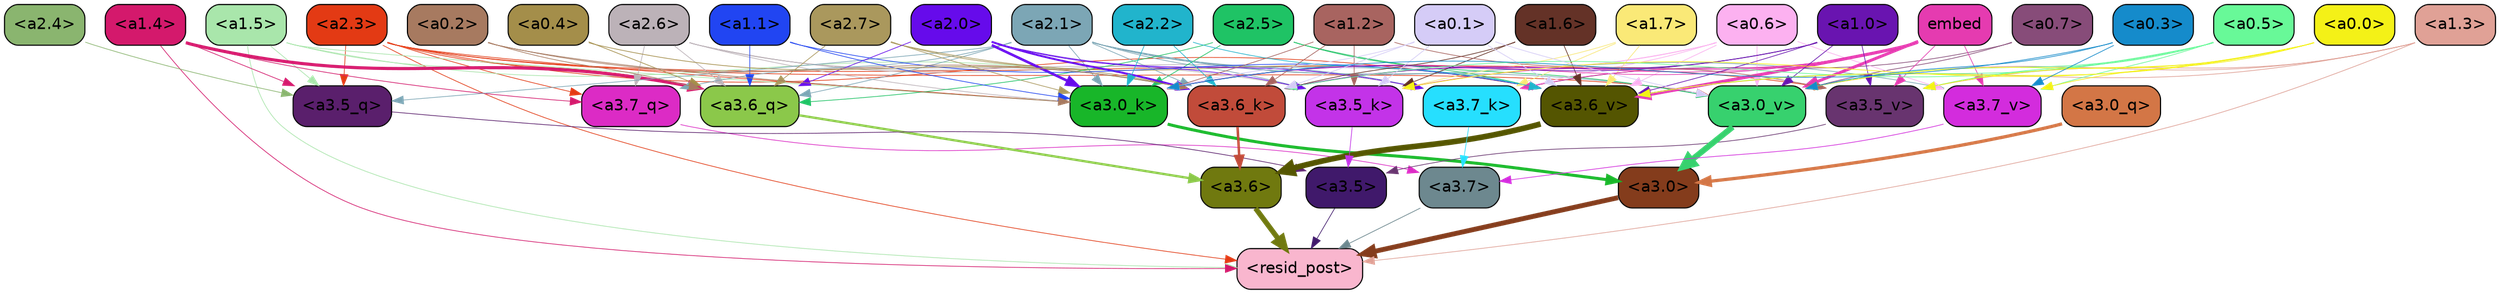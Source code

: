 strict digraph "" {
	graph [bgcolor=transparent,
		layout=dot,
		overlap=false,
		splines=true
	];
	"<a3.7>"	[color=black,
		fillcolor="#6d888f",
		fontname=Helvetica,
		shape=box,
		style="filled, rounded"];
	"<resid_post>"	[color=black,
		fillcolor="#f9b6ce",
		fontname=Helvetica,
		shape=box,
		style="filled, rounded"];
	"<a3.7>" -> "<resid_post>"	[color="#6d888f",
		penwidth=0.6239100098609924];
	"<a3.6>"	[color=black,
		fillcolor="#70790f",
		fontname=Helvetica,
		shape=box,
		style="filled, rounded"];
	"<a3.6>" -> "<resid_post>"	[color="#70790f",
		penwidth=4.569062113761902];
	"<a3.5>"	[color=black,
		fillcolor="#40196b",
		fontname=Helvetica,
		shape=box,
		style="filled, rounded"];
	"<a3.5>" -> "<resid_post>"	[color="#40196b",
		penwidth=0.6];
	"<a3.0>"	[color=black,
		fillcolor="#843c1c",
		fontname=Helvetica,
		shape=box,
		style="filled, rounded"];
	"<a3.0>" -> "<resid_post>"	[color="#843c1c",
		penwidth=4.283544182777405];
	"<a2.3>"	[color=black,
		fillcolor="#e33a14",
		fontname=Helvetica,
		shape=box,
		style="filled, rounded"];
	"<a2.3>" -> "<resid_post>"	[color="#e33a14",
		penwidth=0.6];
	"<a3.7_q>"	[color=black,
		fillcolor="#dc2bc5",
		fontname=Helvetica,
		shape=box,
		style="filled, rounded"];
	"<a2.3>" -> "<a3.7_q>"	[color="#e33a14",
		penwidth=0.6];
	"<a3.6_q>"	[color=black,
		fillcolor="#8bc84a",
		fontname=Helvetica,
		shape=box,
		style="filled, rounded"];
	"<a2.3>" -> "<a3.6_q>"	[color="#e33a14",
		penwidth=0.6];
	"<a3.5_q>"	[color=black,
		fillcolor="#5a1f6c",
		fontname=Helvetica,
		shape=box,
		style="filled, rounded"];
	"<a2.3>" -> "<a3.5_q>"	[color="#e33a14",
		penwidth=0.6];
	"<a3.0_k>"	[color=black,
		fillcolor="#18b629",
		fontname=Helvetica,
		shape=box,
		style="filled, rounded"];
	"<a2.3>" -> "<a3.0_k>"	[color="#e33a14",
		penwidth=0.6];
	"<a3.6_v>"	[color=black,
		fillcolor="#545501",
		fontname=Helvetica,
		shape=box,
		style="filled, rounded"];
	"<a2.3>" -> "<a3.6_v>"	[color="#e33a14",
		penwidth=0.6];
	"<a3.5_v>"	[color=black,
		fillcolor="#68346f",
		fontname=Helvetica,
		shape=box,
		style="filled, rounded"];
	"<a2.3>" -> "<a3.5_v>"	[color="#e33a14",
		penwidth=0.6];
	"<a3.0_v>"	[color=black,
		fillcolor="#37d16e",
		fontname=Helvetica,
		shape=box,
		style="filled, rounded"];
	"<a2.3>" -> "<a3.0_v>"	[color="#e33a14",
		penwidth=0.6];
	"<a1.5>"	[color=black,
		fillcolor="#a9e6ab",
		fontname=Helvetica,
		shape=box,
		style="filled, rounded"];
	"<a1.5>" -> "<resid_post>"	[color="#a9e6ab",
		penwidth=0.6];
	"<a1.5>" -> "<a3.6_q>"	[color="#a9e6ab",
		penwidth=0.6];
	"<a1.5>" -> "<a3.5_q>"	[color="#a9e6ab",
		penwidth=0.6];
	"<a3.6_k>"	[color=black,
		fillcolor="#c14b3a",
		fontname=Helvetica,
		shape=box,
		style="filled, rounded"];
	"<a1.5>" -> "<a3.6_k>"	[color="#a9e6ab",
		penwidth=0.6];
	"<a1.5>" -> "<a3.0_k>"	[color="#a9e6ab",
		penwidth=0.6];
	"<a1.4>"	[color=black,
		fillcolor="#d4196c",
		fontname=Helvetica,
		shape=box,
		style="filled, rounded"];
	"<a1.4>" -> "<resid_post>"	[color="#d4196c",
		penwidth=0.6];
	"<a1.4>" -> "<a3.7_q>"	[color="#d4196c",
		penwidth=0.6];
	"<a1.4>" -> "<a3.6_q>"	[color="#d4196c",
		penwidth=2.7536282539367676];
	"<a1.4>" -> "<a3.5_q>"	[color="#d4196c",
		penwidth=0.6];
	"<a1.3>"	[color=black,
		fillcolor="#e0a196",
		fontname=Helvetica,
		shape=box,
		style="filled, rounded"];
	"<a1.3>" -> "<resid_post>"	[color="#e0a196",
		penwidth=0.6];
	"<a1.3>" -> "<a3.6_v>"	[color="#e0a196",
		penwidth=0.6];
	"<a1.3>" -> "<a3.5_v>"	[color="#e0a196",
		penwidth=0.6];
	"<a1.3>" -> "<a3.0_v>"	[color="#e0a196",
		penwidth=0.6];
	"<a3.7_q>" -> "<a3.7>"	[color="#dc2bc5",
		penwidth=0.6];
	"<a3.6_q>" -> "<a3.6>"	[color="#8bc84a",
		penwidth=2.0344843566417694];
	"<a3.5_q>" -> "<a3.5>"	[color="#5a1f6c",
		penwidth=0.6];
	"<a3.0_q>"	[color=black,
		fillcolor="#d37646",
		fontname=Helvetica,
		shape=box,
		style="filled, rounded"];
	"<a3.0_q>" -> "<a3.0>"	[color="#d37646",
		penwidth=2.863015294075012];
	"<a3.7_k>"	[color=black,
		fillcolor="#26dffe",
		fontname=Helvetica,
		shape=box,
		style="filled, rounded"];
	"<a3.7_k>" -> "<a3.7>"	[color="#26dffe",
		penwidth=0.6];
	"<a3.6_k>" -> "<a3.6>"	[color="#c14b3a",
		penwidth=2.1770318150520325];
	"<a3.5_k>"	[color=black,
		fillcolor="#c333e8",
		fontname=Helvetica,
		shape=box,
		style="filled, rounded"];
	"<a3.5_k>" -> "<a3.5>"	[color="#c333e8",
		penwidth=0.6];
	"<a3.0_k>" -> "<a3.0>"	[color="#18b629",
		penwidth=2.6323853135108948];
	"<a3.7_v>"	[color=black,
		fillcolor="#d32cdd",
		fontname=Helvetica,
		shape=box,
		style="filled, rounded"];
	"<a3.7_v>" -> "<a3.7>"	[color="#d32cdd",
		penwidth=0.6];
	"<a3.6_v>" -> "<a3.6>"	[color="#545501",
		penwidth=4.972373723983765];
	"<a3.5_v>" -> "<a3.5>"	[color="#68346f",
		penwidth=0.6];
	"<a3.0_v>" -> "<a3.0>"	[color="#37d16e",
		penwidth=5.1638524532318115];
	"<a2.6>"	[color=black,
		fillcolor="#bcb2b8",
		fontname=Helvetica,
		shape=box,
		style="filled, rounded"];
	"<a2.6>" -> "<a3.7_q>"	[color="#bcb2b8",
		penwidth=0.6];
	"<a2.6>" -> "<a3.6_q>"	[color="#bcb2b8",
		penwidth=0.6];
	"<a2.6>" -> "<a3.7_k>"	[color="#bcb2b8",
		penwidth=0.6];
	"<a2.6>" -> "<a3.6_k>"	[color="#bcb2b8",
		penwidth=0.6];
	"<a2.6>" -> "<a3.5_k>"	[color="#bcb2b8",
		penwidth=0.6];
	"<a2.6>" -> "<a3.0_k>"	[color="#bcb2b8",
		penwidth=0.6];
	"<a2.1>"	[color=black,
		fillcolor="#7ca6b5",
		fontname=Helvetica,
		shape=box,
		style="filled, rounded"];
	"<a2.1>" -> "<a3.7_q>"	[color="#7ca6b5",
		penwidth=0.6];
	"<a2.1>" -> "<a3.6_q>"	[color="#7ca6b5",
		penwidth=0.6];
	"<a2.1>" -> "<a3.5_q>"	[color="#7ca6b5",
		penwidth=0.6];
	"<a2.1>" -> "<a3.7_k>"	[color="#7ca6b5",
		penwidth=0.6];
	"<a2.1>" -> "<a3.6_k>"	[color="#7ca6b5",
		penwidth=0.6];
	"<a2.1>" -> "<a3.5_k>"	[color="#7ca6b5",
		penwidth=0.6];
	"<a2.1>" -> "<a3.0_k>"	[color="#7ca6b5",
		penwidth=0.6];
	"<a2.1>" -> "<a3.7_v>"	[color="#7ca6b5",
		penwidth=0.6];
	"<a2.1>" -> "<a3.6_v>"	[color="#7ca6b5",
		penwidth=0.6];
	"<a2.1>" -> "<a3.0_v>"	[color="#7ca6b5",
		penwidth=0.6];
	"<a2.7>"	[color=black,
		fillcolor="#aa985d",
		fontname=Helvetica,
		shape=box,
		style="filled, rounded"];
	"<a2.7>" -> "<a3.6_q>"	[color="#aa985d",
		penwidth=0.6];
	"<a2.7>" -> "<a3.6_k>"	[color="#aa985d",
		penwidth=0.6];
	"<a2.7>" -> "<a3.0_k>"	[color="#aa985d",
		penwidth=0.6];
	"<a2.7>" -> "<a3.6_v>"	[color="#aa985d",
		penwidth=0.6];
	"<a2.5>"	[color=black,
		fillcolor="#1fc365",
		fontname=Helvetica,
		shape=box,
		style="filled, rounded"];
	"<a2.5>" -> "<a3.6_q>"	[color="#1fc365",
		penwidth=0.6];
	"<a2.5>" -> "<a3.0_k>"	[color="#1fc365",
		penwidth=0.6];
	"<a2.5>" -> "<a3.6_v>"	[color="#1fc365",
		penwidth=0.6];
	"<a2.5>" -> "<a3.0_v>"	[color="#1fc365",
		penwidth=0.6];
	"<a2.0>"	[color=black,
		fillcolor="#660beb",
		fontname=Helvetica,
		shape=box,
		style="filled, rounded"];
	"<a2.0>" -> "<a3.6_q>"	[color="#660beb",
		penwidth=0.6];
	"<a2.0>" -> "<a3.7_k>"	[color="#660beb",
		penwidth=0.6];
	"<a2.0>" -> "<a3.6_k>"	[color="#660beb",
		penwidth=1.7047871947288513];
	"<a2.0>" -> "<a3.5_k>"	[color="#660beb",
		penwidth=0.6];
	"<a2.0>" -> "<a3.0_k>"	[color="#660beb",
		penwidth=2.239806979894638];
	"<a1.1>"	[color=black,
		fillcolor="#2145f2",
		fontname=Helvetica,
		shape=box,
		style="filled, rounded"];
	"<a1.1>" -> "<a3.6_q>"	[color="#2145f2",
		penwidth=0.6];
	"<a1.1>" -> "<a3.0_k>"	[color="#2145f2",
		penwidth=0.6];
	"<a1.1>" -> "<a3.6_v>"	[color="#2145f2",
		penwidth=0.6];
	"<a0.4>"	[color=black,
		fillcolor="#a48e4a",
		fontname=Helvetica,
		shape=box,
		style="filled, rounded"];
	"<a0.4>" -> "<a3.6_q>"	[color="#a48e4a",
		penwidth=0.6];
	"<a0.4>" -> "<a3.6_k>"	[color="#a48e4a",
		penwidth=0.6];
	"<a0.2>"	[color=black,
		fillcolor="#a77a60",
		fontname=Helvetica,
		shape=box,
		style="filled, rounded"];
	"<a0.2>" -> "<a3.6_q>"	[color="#a77a60",
		penwidth=0.6];
	"<a0.2>" -> "<a3.6_k>"	[color="#a77a60",
		penwidth=0.6];
	"<a0.2>" -> "<a3.0_k>"	[color="#a77a60",
		penwidth=0.6];
	"<a2.4>"	[color=black,
		fillcolor="#8ab56f",
		fontname=Helvetica,
		shape=box,
		style="filled, rounded"];
	"<a2.4>" -> "<a3.5_q>"	[color="#8ab56f",
		penwidth=0.6];
	"<a1.7>"	[color=black,
		fillcolor="#fae977",
		fontname=Helvetica,
		shape=box,
		style="filled, rounded"];
	"<a1.7>" -> "<a3.7_k>"	[color="#fae977",
		penwidth=0.6];
	"<a1.7>" -> "<a3.5_k>"	[color="#fae977",
		penwidth=0.6];
	"<a1.7>" -> "<a3.6_v>"	[color="#fae977",
		penwidth=0.6];
	"<a0.7>"	[color=black,
		fillcolor="#874c79",
		fontname=Helvetica,
		shape=box,
		style="filled, rounded"];
	"<a0.7>" -> "<a3.7_k>"	[color="#874c79",
		penwidth=0.6];
	"<a0.7>" -> "<a3.0_v>"	[color="#874c79",
		penwidth=0.6];
	"<a0.6>"	[color=black,
		fillcolor="#fcb1f0",
		fontname=Helvetica,
		shape=box,
		style="filled, rounded"];
	"<a0.6>" -> "<a3.7_k>"	[color="#fcb1f0",
		penwidth=0.6];
	"<a0.6>" -> "<a3.6_k>"	[color="#fcb1f0",
		penwidth=0.6];
	"<a0.6>" -> "<a3.0_k>"	[color="#fcb1f0",
		penwidth=0.6];
	"<a0.6>" -> "<a3.7_v>"	[color="#fcb1f0",
		penwidth=0.6];
	"<a0.6>" -> "<a3.6_v>"	[color="#fcb1f0",
		penwidth=0.6];
	"<a0.6>" -> "<a3.0_v>"	[color="#fcb1f0",
		penwidth=0.6];
	embed	[color=black,
		fillcolor="#e53bb0",
		fontname=Helvetica,
		shape=box,
		style="filled, rounded"];
	embed -> "<a3.7_k>"	[color="#e53bb0",
		penwidth=0.6];
	embed -> "<a3.6_k>"	[color="#e53bb0",
		penwidth=0.6];
	embed -> "<a3.5_k>"	[color="#e53bb0",
		penwidth=0.6];
	embed -> "<a3.0_k>"	[color="#e53bb0",
		penwidth=0.6];
	embed -> "<a3.7_v>"	[color="#e53bb0",
		penwidth=0.6];
	embed -> "<a3.6_v>"	[color="#e53bb0",
		penwidth=2.7369276881217957];
	embed -> "<a3.5_v>"	[color="#e53bb0",
		penwidth=0.6];
	embed -> "<a3.0_v>"	[color="#e53bb0",
		penwidth=2.5778204202651978];
	"<a2.2>"	[color=black,
		fillcolor="#21b4cc",
		fontname=Helvetica,
		shape=box,
		style="filled, rounded"];
	"<a2.2>" -> "<a3.6_k>"	[color="#21b4cc",
		penwidth=0.6];
	"<a2.2>" -> "<a3.0_k>"	[color="#21b4cc",
		penwidth=0.6];
	"<a2.2>" -> "<a3.6_v>"	[color="#21b4cc",
		penwidth=0.6];
	"<a1.6>"	[color=black,
		fillcolor="#643227",
		fontname=Helvetica,
		shape=box,
		style="filled, rounded"];
	"<a1.6>" -> "<a3.6_k>"	[color="#643227",
		penwidth=0.6];
	"<a1.6>" -> "<a3.5_k>"	[color="#643227",
		penwidth=0.6];
	"<a1.6>" -> "<a3.6_v>"	[color="#643227",
		penwidth=0.6];
	"<a1.2>"	[color=black,
		fillcolor="#a86460",
		fontname=Helvetica,
		shape=box,
		style="filled, rounded"];
	"<a1.2>" -> "<a3.6_k>"	[color="#a86460",
		penwidth=0.6];
	"<a1.2>" -> "<a3.5_k>"	[color="#a86460",
		penwidth=0.6];
	"<a1.2>" -> "<a3.0_k>"	[color="#a86460",
		penwidth=0.6];
	"<a1.2>" -> "<a3.5_v>"	[color="#a86460",
		penwidth=0.6];
	"<a1.0>"	[color=black,
		fillcolor="#6914b0",
		fontname=Helvetica,
		shape=box,
		style="filled, rounded"];
	"<a1.0>" -> "<a3.6_k>"	[color="#6914b0",
		penwidth=0.6];
	"<a1.0>" -> "<a3.0_k>"	[color="#6914b0",
		penwidth=0.6];
	"<a1.0>" -> "<a3.6_v>"	[color="#6914b0",
		penwidth=0.6];
	"<a1.0>" -> "<a3.5_v>"	[color="#6914b0",
		penwidth=0.6];
	"<a1.0>" -> "<a3.0_v>"	[color="#6914b0",
		penwidth=0.6];
	"<a0.5>"	[color=black,
		fillcolor="#68f998",
		fontname=Helvetica,
		shape=box,
		style="filled, rounded"];
	"<a0.5>" -> "<a3.6_k>"	[color="#68f998",
		penwidth=0.6];
	"<a0.5>" -> "<a3.7_v>"	[color="#68f998",
		penwidth=0.6];
	"<a0.5>" -> "<a3.6_v>"	[color="#68f998",
		penwidth=0.6];
	"<a0.5>" -> "<a3.5_v>"	[color="#68f998",
		penwidth=0.6];
	"<a0.5>" -> "<a3.0_v>"	[color="#68f998",
		penwidth=0.6];
	"<a0.1>"	[color=black,
		fillcolor="#d5ccf7",
		fontname=Helvetica,
		shape=box,
		style="filled, rounded"];
	"<a0.1>" -> "<a3.6_k>"	[color="#d5ccf7",
		penwidth=0.6];
	"<a0.1>" -> "<a3.5_k>"	[color="#d5ccf7",
		penwidth=0.6];
	"<a0.1>" -> "<a3.0_k>"	[color="#d5ccf7",
		penwidth=0.6];
	"<a0.1>" -> "<a3.6_v>"	[color="#d5ccf7",
		penwidth=0.6];
	"<a0.1>" -> "<a3.0_v>"	[color="#d5ccf7",
		penwidth=0.6];
	"<a0.0>"	[color=black,
		fillcolor="#f4f117",
		fontname=Helvetica,
		shape=box,
		style="filled, rounded"];
	"<a0.0>" -> "<a3.5_k>"	[color="#f4f117",
		penwidth=0.6];
	"<a0.0>" -> "<a3.7_v>"	[color="#f4f117",
		penwidth=0.6];
	"<a0.0>" -> "<a3.6_v>"	[color="#f4f117",
		penwidth=0.6];
	"<a0.0>" -> "<a3.5_v>"	[color="#f4f117",
		penwidth=0.6];
	"<a0.0>" -> "<a3.0_v>"	[color="#f4f117",
		penwidth=0.6];
	"<a0.3>"	[color=black,
		fillcolor="#158bcb",
		fontname=Helvetica,
		shape=box,
		style="filled, rounded"];
	"<a0.3>" -> "<a3.0_k>"	[color="#158bcb",
		penwidth=0.6];
	"<a0.3>" -> "<a3.7_v>"	[color="#158bcb",
		penwidth=0.6];
	"<a0.3>" -> "<a3.0_v>"	[color="#158bcb",
		penwidth=0.6];
}
